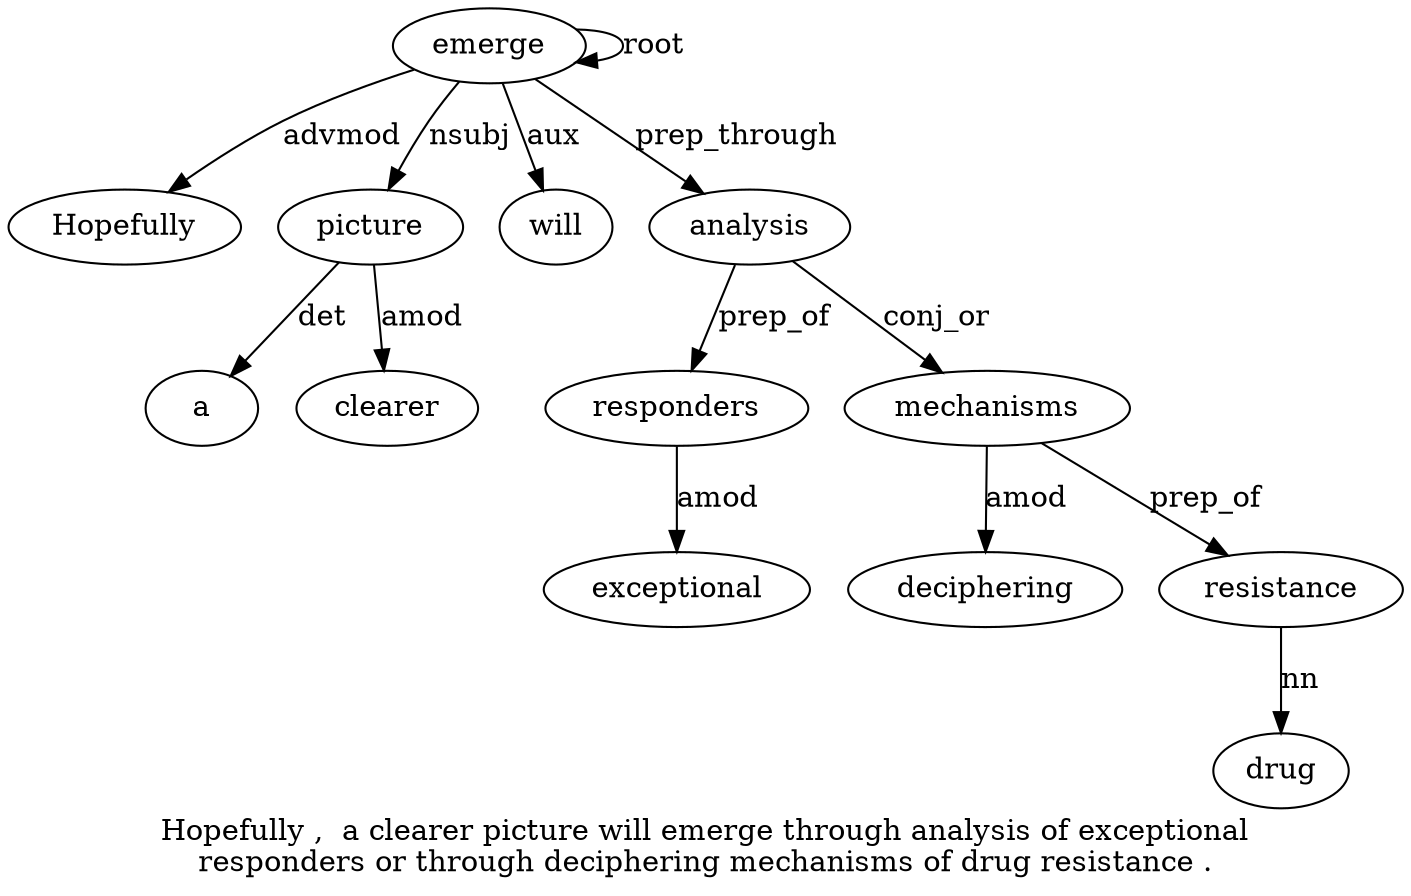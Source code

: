digraph "Hopefully ,  a clearer picture will emerge through analysis of exceptional responders or through deciphering mechanisms of drug resistance ." {
label="Hopefully ,  a clearer picture will emerge through analysis of exceptional
responders or through deciphering mechanisms of drug resistance .";
emerge7 [style=filled, fillcolor=white, label=emerge];
Hopefully1 [style=filled, fillcolor=white, label=Hopefully];
emerge7 -> Hopefully1  [label=advmod];
picture5 [style=filled, fillcolor=white, label=picture];
a3 [style=filled, fillcolor=white, label=a];
picture5 -> a3  [label=det];
clearer4 [style=filled, fillcolor=white, label=clearer];
picture5 -> clearer4  [label=amod];
emerge7 -> picture5  [label=nsubj];
will6 [style=filled, fillcolor=white, label=will];
emerge7 -> will6  [label=aux];
emerge7 -> emerge7  [label=root];
analysis9 [style=filled, fillcolor=white, label=analysis];
emerge7 -> analysis9  [label=prep_through];
responders12 [style=filled, fillcolor=white, label=responders];
exceptional11 [style=filled, fillcolor=white, label=exceptional];
responders12 -> exceptional11  [label=amod];
analysis9 -> responders12  [label=prep_of];
mechanisms16 [style=filled, fillcolor=white, label=mechanisms];
deciphering15 [style=filled, fillcolor=white, label=deciphering];
mechanisms16 -> deciphering15  [label=amod];
analysis9 -> mechanisms16  [label=conj_or];
resistance19 [style=filled, fillcolor=white, label=resistance];
drug18 [style=filled, fillcolor=white, label=drug];
resistance19 -> drug18  [label=nn];
mechanisms16 -> resistance19  [label=prep_of];
}
